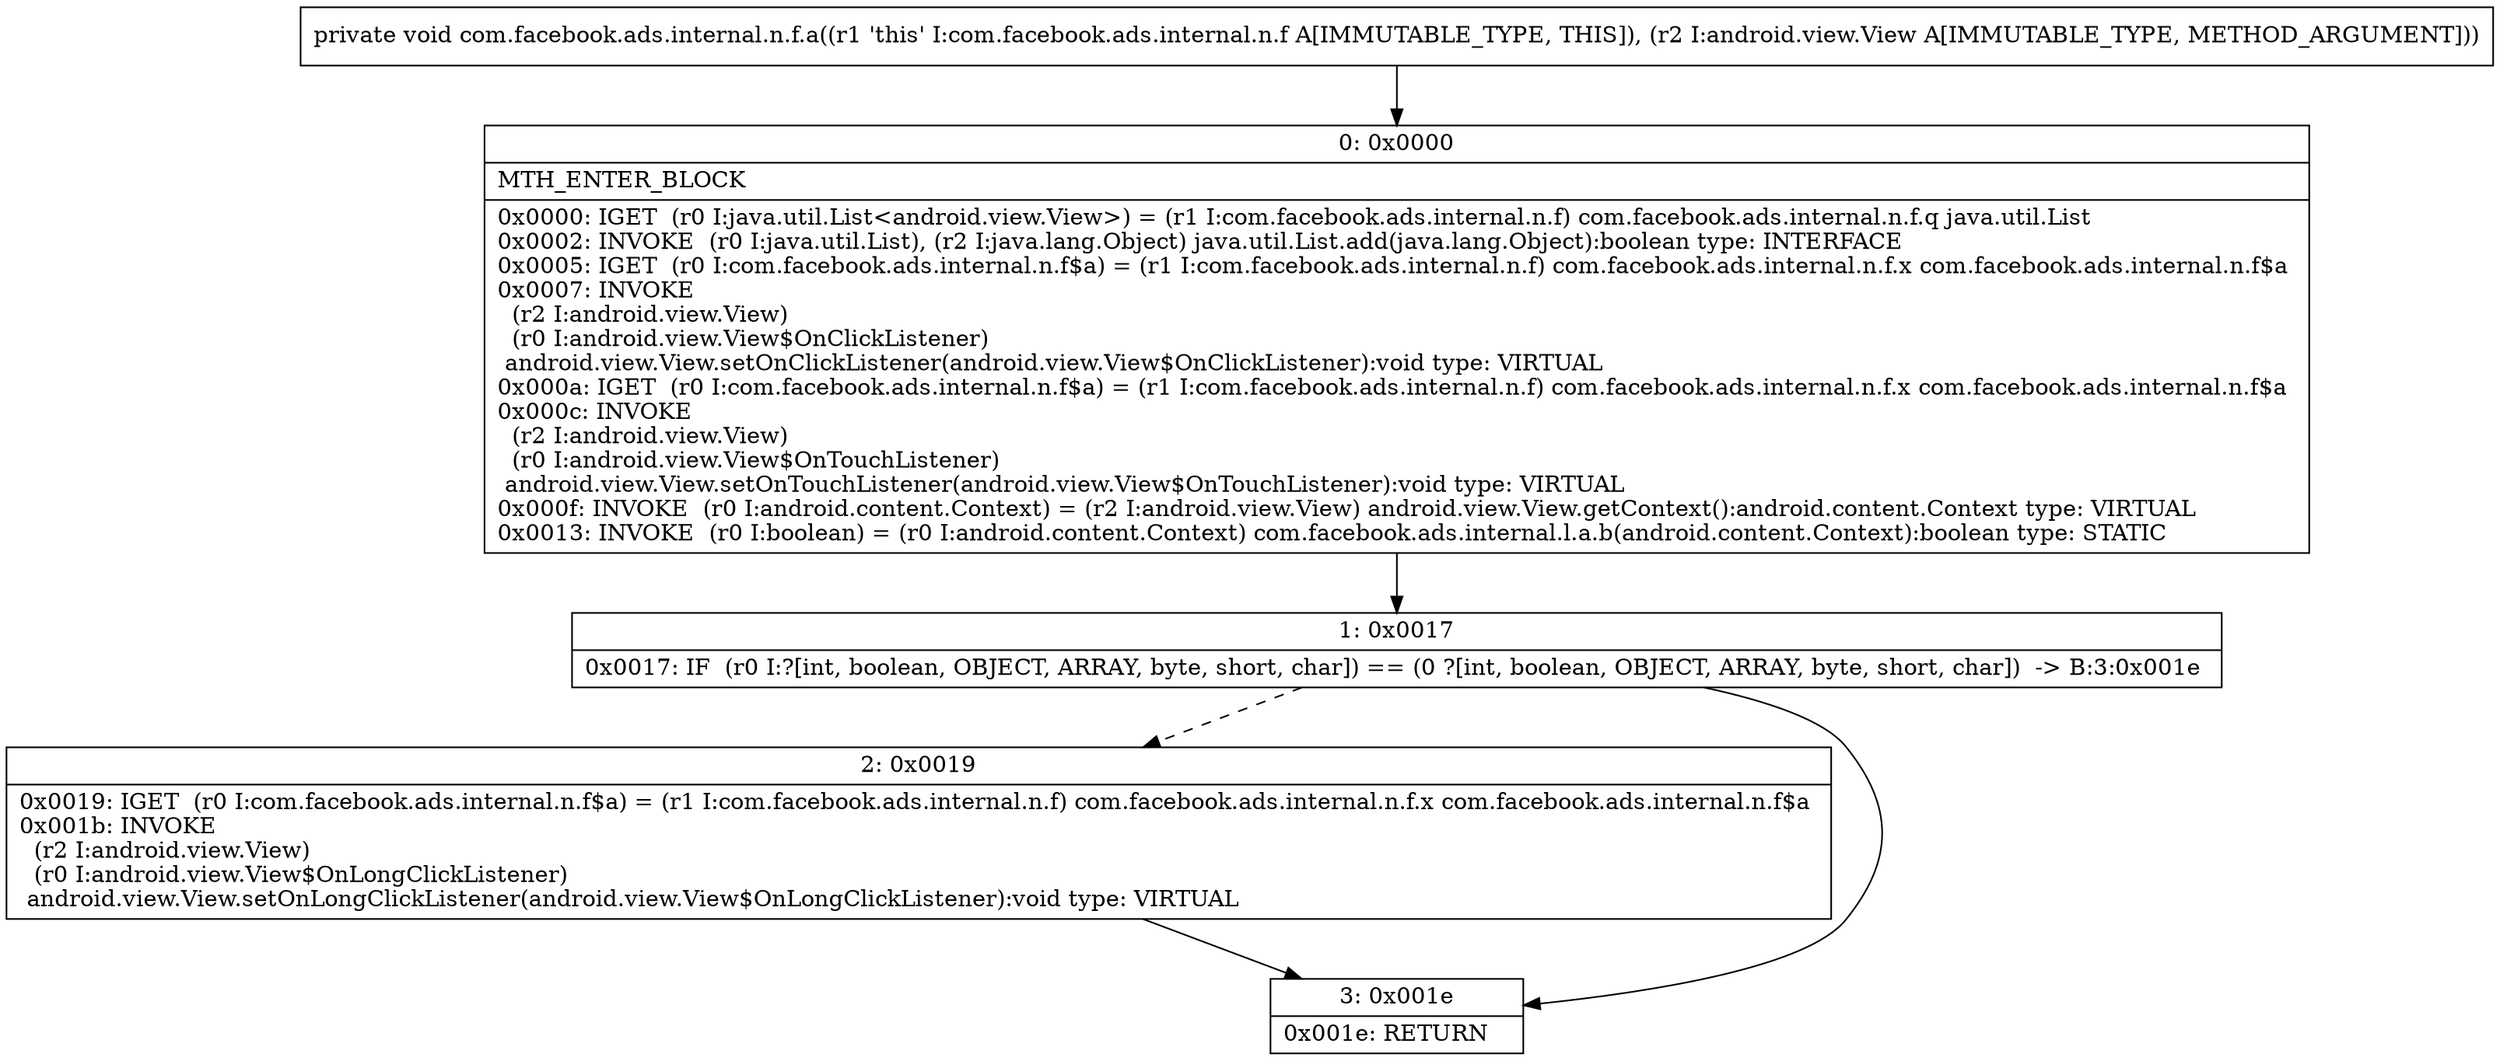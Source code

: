 digraph "CFG forcom.facebook.ads.internal.n.f.a(Landroid\/view\/View;)V" {
Node_0 [shape=record,label="{0\:\ 0x0000|MTH_ENTER_BLOCK\l|0x0000: IGET  (r0 I:java.util.List\<android.view.View\>) = (r1 I:com.facebook.ads.internal.n.f) com.facebook.ads.internal.n.f.q java.util.List \l0x0002: INVOKE  (r0 I:java.util.List), (r2 I:java.lang.Object) java.util.List.add(java.lang.Object):boolean type: INTERFACE \l0x0005: IGET  (r0 I:com.facebook.ads.internal.n.f$a) = (r1 I:com.facebook.ads.internal.n.f) com.facebook.ads.internal.n.f.x com.facebook.ads.internal.n.f$a \l0x0007: INVOKE  \l  (r2 I:android.view.View)\l  (r0 I:android.view.View$OnClickListener)\l android.view.View.setOnClickListener(android.view.View$OnClickListener):void type: VIRTUAL \l0x000a: IGET  (r0 I:com.facebook.ads.internal.n.f$a) = (r1 I:com.facebook.ads.internal.n.f) com.facebook.ads.internal.n.f.x com.facebook.ads.internal.n.f$a \l0x000c: INVOKE  \l  (r2 I:android.view.View)\l  (r0 I:android.view.View$OnTouchListener)\l android.view.View.setOnTouchListener(android.view.View$OnTouchListener):void type: VIRTUAL \l0x000f: INVOKE  (r0 I:android.content.Context) = (r2 I:android.view.View) android.view.View.getContext():android.content.Context type: VIRTUAL \l0x0013: INVOKE  (r0 I:boolean) = (r0 I:android.content.Context) com.facebook.ads.internal.l.a.b(android.content.Context):boolean type: STATIC \l}"];
Node_1 [shape=record,label="{1\:\ 0x0017|0x0017: IF  (r0 I:?[int, boolean, OBJECT, ARRAY, byte, short, char]) == (0 ?[int, boolean, OBJECT, ARRAY, byte, short, char])  \-\> B:3:0x001e \l}"];
Node_2 [shape=record,label="{2\:\ 0x0019|0x0019: IGET  (r0 I:com.facebook.ads.internal.n.f$a) = (r1 I:com.facebook.ads.internal.n.f) com.facebook.ads.internal.n.f.x com.facebook.ads.internal.n.f$a \l0x001b: INVOKE  \l  (r2 I:android.view.View)\l  (r0 I:android.view.View$OnLongClickListener)\l android.view.View.setOnLongClickListener(android.view.View$OnLongClickListener):void type: VIRTUAL \l}"];
Node_3 [shape=record,label="{3\:\ 0x001e|0x001e: RETURN   \l}"];
MethodNode[shape=record,label="{private void com.facebook.ads.internal.n.f.a((r1 'this' I:com.facebook.ads.internal.n.f A[IMMUTABLE_TYPE, THIS]), (r2 I:android.view.View A[IMMUTABLE_TYPE, METHOD_ARGUMENT])) }"];
MethodNode -> Node_0;
Node_0 -> Node_1;
Node_1 -> Node_2[style=dashed];
Node_1 -> Node_3;
Node_2 -> Node_3;
}


